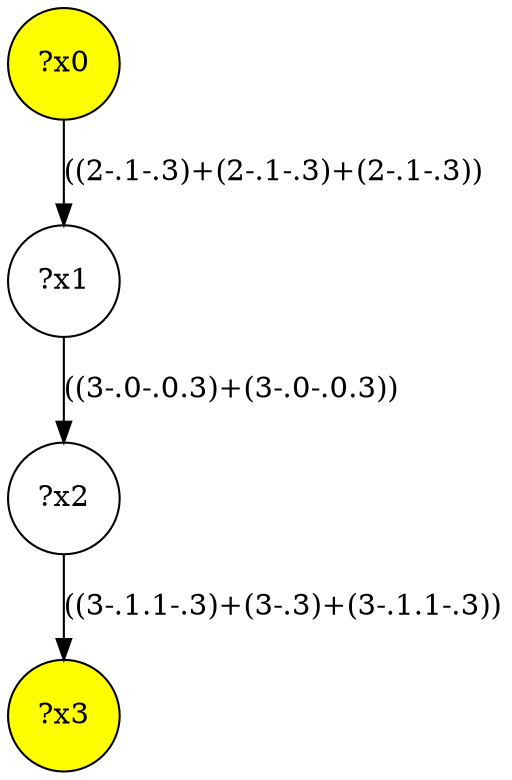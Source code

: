 digraph g {
	x0 [fillcolor="yellow", style="filled," shape=circle, label="?x0"];
	x3 [fillcolor="yellow", style="filled," shape=circle, label="?x3"];
	x1 [shape=circle, label="?x1"];
	x0 -> x1 [label="((2-.1-.3)+(2-.1-.3)+(2-.1-.3))"];
	x2 [shape=circle, label="?x2"];
	x1 -> x2 [label="((3-.0-.0.3)+(3-.0-.0.3))"];
	x2 -> x3 [label="((3-.1.1-.3)+(3-.3)+(3-.1.1-.3))"];
}

